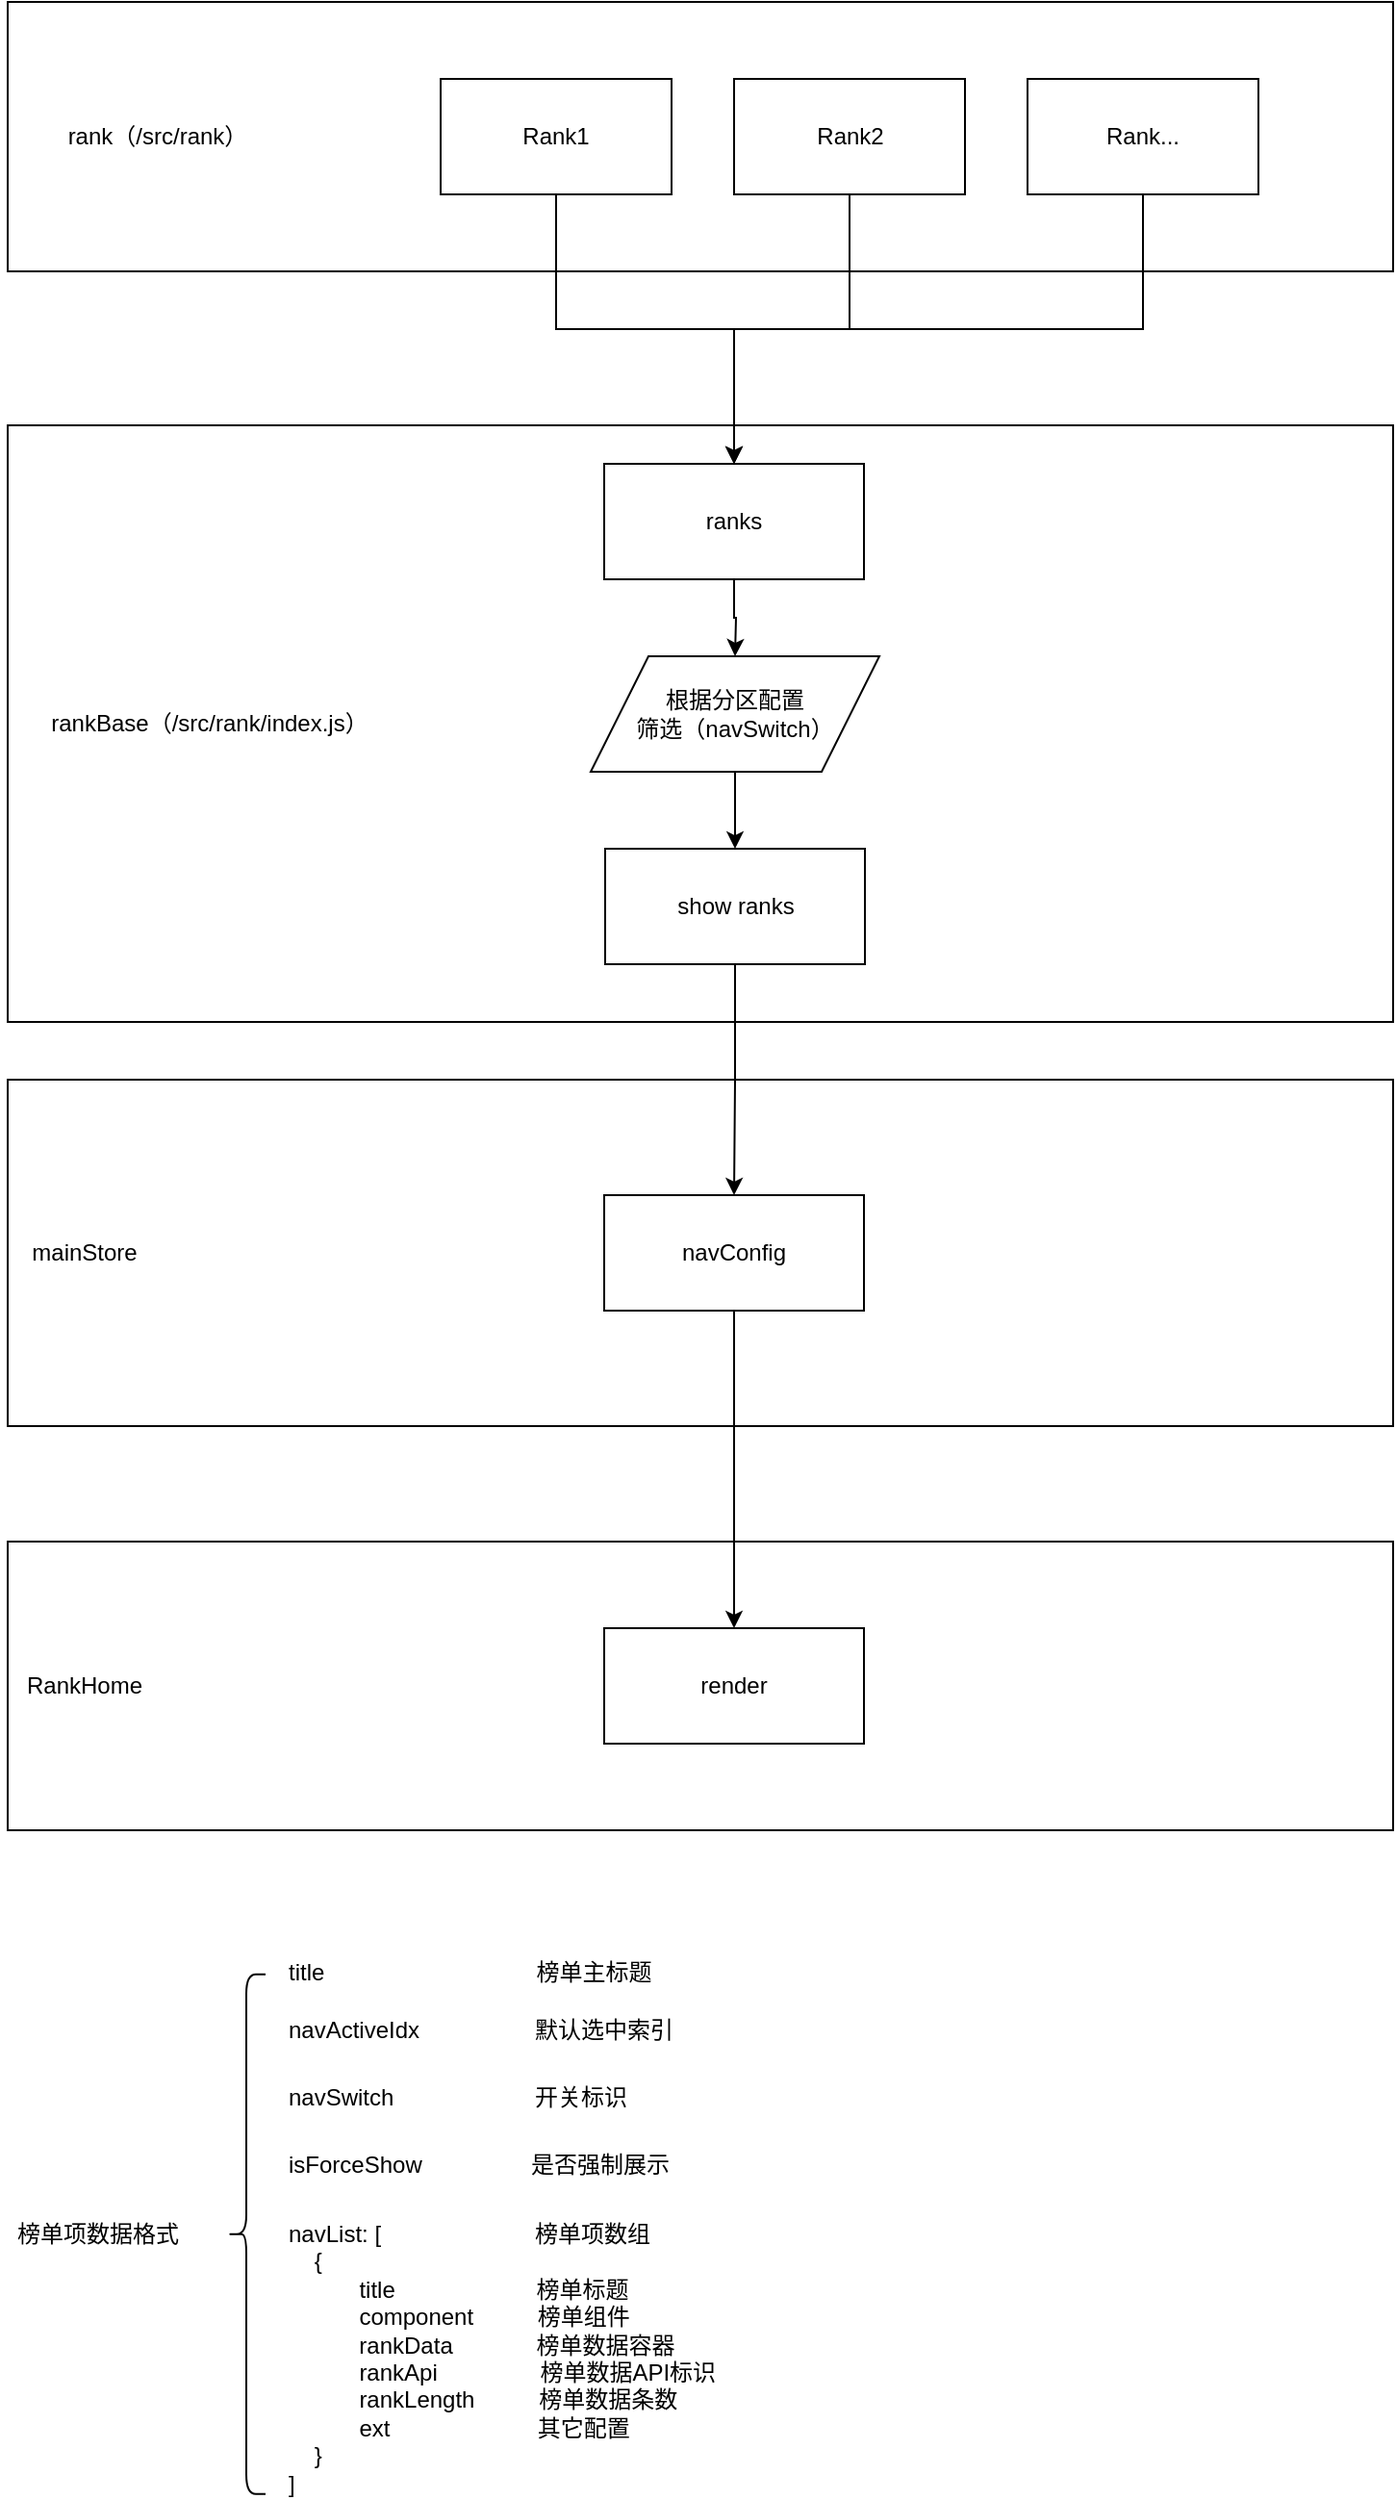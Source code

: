 <mxfile version="10.6.0" type="github"><diagram id="rc18Uj0H2NV7cQAAQsbH" name="第 1 页"><mxGraphModel dx="1200" dy="639" grid="1" gridSize="10" guides="1" tooltips="1" connect="1" arrows="1" fold="1" page="1" pageScale="1" pageWidth="827" pageHeight="1169" math="0" shadow="0"><root><mxCell id="0"/><mxCell id="1" parent="0"/><mxCell id="Torl2c-_eiMxI7CAmW1k-50" value="" style="rounded=0;whiteSpace=wrap;html=1;labelBackgroundColor=none;strokeColor=#000000;fillColor=#FFFFFF;fontSize=12;" vertex="1" parent="1"><mxGeometry x="60" y="90" width="720" height="140" as="geometry"/></mxCell><mxCell id="Torl2c-_eiMxI7CAmW1k-30" value="" style="rounded=0;whiteSpace=wrap;html=1;" vertex="1" parent="1"><mxGeometry x="60" y="890" width="720" height="150" as="geometry"/></mxCell><mxCell id="Torl2c-_eiMxI7CAmW1k-27" value="" style="rounded=0;whiteSpace=wrap;html=1;labelBackgroundColor=none;strokeColor=#000000;fillColor=#FFFFFF;fontSize=12;" vertex="1" parent="1"><mxGeometry x="60" y="650" width="720" height="180" as="geometry"/></mxCell><mxCell id="Torl2c-_eiMxI7CAmW1k-7" value="" style="rounded=0;whiteSpace=wrap;html=1;labelBackgroundColor=none;strokeColor=#000000;fillColor=#FFFFFF;fontSize=12;" vertex="1" parent="1"><mxGeometry x="60" y="310" width="720" height="310" as="geometry"/></mxCell><mxCell id="Torl2c-_eiMxI7CAmW1k-9" style="edgeStyle=orthogonalEdgeStyle;rounded=0;orthogonalLoop=1;jettySize=auto;html=1;exitX=0.5;exitY=1;exitDx=0;exitDy=0;" edge="1" parent="1" source="Torl2c-_eiMxI7CAmW1k-3" target="Torl2c-_eiMxI7CAmW1k-8"><mxGeometry relative="1" as="geometry"/></mxCell><mxCell id="Torl2c-_eiMxI7CAmW1k-3" value="Rank1" style="rounded=0;whiteSpace=wrap;html=1;" vertex="1" parent="1"><mxGeometry x="285" y="130" width="120" height="60" as="geometry"/></mxCell><mxCell id="Torl2c-_eiMxI7CAmW1k-11" style="edgeStyle=orthogonalEdgeStyle;rounded=0;orthogonalLoop=1;jettySize=auto;html=1;exitX=0.5;exitY=1;exitDx=0;exitDy=0;entryX=0.5;entryY=0;entryDx=0;entryDy=0;" edge="1" parent="1" source="Torl2c-_eiMxI7CAmW1k-4" target="Torl2c-_eiMxI7CAmW1k-8"><mxGeometry relative="1" as="geometry"/></mxCell><mxCell id="Torl2c-_eiMxI7CAmW1k-4" value="Rank2" style="rounded=0;whiteSpace=wrap;html=1;" vertex="1" parent="1"><mxGeometry x="437.5" y="130" width="120" height="60" as="geometry"/></mxCell><mxCell id="Torl2c-_eiMxI7CAmW1k-13" style="edgeStyle=orthogonalEdgeStyle;rounded=0;orthogonalLoop=1;jettySize=auto;html=1;exitX=0.5;exitY=1;exitDx=0;exitDy=0;entryX=0.5;entryY=0;entryDx=0;entryDy=0;" edge="1" parent="1" source="Torl2c-_eiMxI7CAmW1k-6" target="Torl2c-_eiMxI7CAmW1k-8"><mxGeometry relative="1" as="geometry"/></mxCell><mxCell id="Torl2c-_eiMxI7CAmW1k-6" value="Rank..." style="rounded=0;whiteSpace=wrap;html=1;" vertex="1" parent="1"><mxGeometry x="590" y="130" width="120" height="60" as="geometry"/></mxCell><mxCell id="Torl2c-_eiMxI7CAmW1k-18" style="edgeStyle=orthogonalEdgeStyle;rounded=0;orthogonalLoop=1;jettySize=auto;html=1;exitX=0.5;exitY=1;exitDx=0;exitDy=0;entryX=0.5;entryY=0;entryDx=0;entryDy=0;" edge="1" parent="1" source="Torl2c-_eiMxI7CAmW1k-8"><mxGeometry relative="1" as="geometry"><mxPoint x="438" y="430" as="targetPoint"/></mxGeometry></mxCell><mxCell id="Torl2c-_eiMxI7CAmW1k-8" value="ranks" style="rounded=0;whiteSpace=wrap;html=1;" vertex="1" parent="1"><mxGeometry x="370" y="330" width="135" height="60" as="geometry"/></mxCell><mxCell id="Torl2c-_eiMxI7CAmW1k-21" style="edgeStyle=orthogonalEdgeStyle;rounded=0;orthogonalLoop=1;jettySize=auto;html=1;exitX=0.5;exitY=1;exitDx=0;exitDy=0;entryX=0.5;entryY=0;entryDx=0;entryDy=0;" edge="1" parent="1" source="Torl2c-_eiMxI7CAmW1k-19" target="Torl2c-_eiMxI7CAmW1k-20"><mxGeometry relative="1" as="geometry"/></mxCell><mxCell id="Torl2c-_eiMxI7CAmW1k-19" value="根据分区配置&lt;br&gt;筛选（&lt;span&gt;navSwitch&lt;/span&gt;）&lt;br&gt;" style="shape=parallelogram;perimeter=parallelogramPerimeter;whiteSpace=wrap;html=1;" vertex="1" parent="1"><mxGeometry x="363" y="430" width="150" height="60" as="geometry"/></mxCell><mxCell id="Torl2c-_eiMxI7CAmW1k-26" style="edgeStyle=orthogonalEdgeStyle;rounded=0;orthogonalLoop=1;jettySize=auto;html=1;exitX=0.5;exitY=1;exitDx=0;exitDy=0;entryX=0.5;entryY=0;entryDx=0;entryDy=0;" edge="1" parent="1" source="Torl2c-_eiMxI7CAmW1k-20" target="Torl2c-_eiMxI7CAmW1k-25"><mxGeometry relative="1" as="geometry"/></mxCell><mxCell id="Torl2c-_eiMxI7CAmW1k-20" value="show ranks" style="rounded=0;whiteSpace=wrap;html=1;" vertex="1" parent="1"><mxGeometry x="370.5" y="530" width="135" height="60" as="geometry"/></mxCell><mxCell id="Torl2c-_eiMxI7CAmW1k-33" style="edgeStyle=orthogonalEdgeStyle;rounded=0;orthogonalLoop=1;jettySize=auto;html=1;exitX=0.5;exitY=1;exitDx=0;exitDy=0;entryX=0.5;entryY=0;entryDx=0;entryDy=0;" edge="1" parent="1" source="Torl2c-_eiMxI7CAmW1k-25" target="Torl2c-_eiMxI7CAmW1k-32"><mxGeometry relative="1" as="geometry"/></mxCell><mxCell id="Torl2c-_eiMxI7CAmW1k-25" value="&lt;div&gt;navConfig&lt;/div&gt;" style="rounded=0;whiteSpace=wrap;html=1;" vertex="1" parent="1"><mxGeometry x="370" y="710" width="135" height="60" as="geometry"/></mxCell><mxCell id="Torl2c-_eiMxI7CAmW1k-28" value="rankBase（/src/rank/index.js）" style="text;html=1;strokeColor=none;fillColor=none;align=center;verticalAlign=middle;whiteSpace=wrap;rounded=0;" vertex="1" parent="1"><mxGeometry x="80" y="455" width="170" height="20" as="geometry"/></mxCell><mxCell id="Torl2c-_eiMxI7CAmW1k-29" value="mainStore" style="text;html=1;strokeColor=none;fillColor=none;align=center;verticalAlign=middle;whiteSpace=wrap;rounded=0;" vertex="1" parent="1"><mxGeometry x="80" y="730" width="40" height="20" as="geometry"/></mxCell><mxCell id="Torl2c-_eiMxI7CAmW1k-31" value="RankHome" style="text;html=1;strokeColor=none;fillColor=none;align=center;verticalAlign=middle;whiteSpace=wrap;rounded=0;" vertex="1" parent="1"><mxGeometry x="80" y="955" width="40" height="20" as="geometry"/></mxCell><mxCell id="Torl2c-_eiMxI7CAmW1k-32" value="&lt;div&gt;render&lt;/div&gt;" style="rounded=0;whiteSpace=wrap;html=1;" vertex="1" parent="1"><mxGeometry x="370" y="935" width="135" height="60" as="geometry"/></mxCell><mxCell id="Torl2c-_eiMxI7CAmW1k-43" value="" style="shape=curlyBracket;whiteSpace=wrap;html=1;rounded=1;labelBackgroundColor=none;strokeColor=#000000;fillColor=#FFFFFF;fontSize=12;" vertex="1" parent="1"><mxGeometry x="174" y="1114.9" width="20" height="270" as="geometry"/></mxCell><mxCell id="Torl2c-_eiMxI7CAmW1k-44" value="title&amp;nbsp; &amp;nbsp; &amp;nbsp; &amp;nbsp; &amp;nbsp; &amp;nbsp; &amp;nbsp; &amp;nbsp; &amp;nbsp; &amp;nbsp; &amp;nbsp; &amp;nbsp; &amp;nbsp; &amp;nbsp; &amp;nbsp; &amp;nbsp; &amp;nbsp;榜单主标题" style="text;html=1;" vertex="1" parent="1"><mxGeometry x="204" y="1099.9" width="230" height="30" as="geometry"/></mxCell><mxCell id="Torl2c-_eiMxI7CAmW1k-45" value="navActiveIdx&amp;nbsp; &amp;nbsp; &amp;nbsp; &amp;nbsp; &amp;nbsp; &amp;nbsp; &amp;nbsp; &amp;nbsp; &amp;nbsp; 默认选中索引" style="text;html=1;" vertex="1" parent="1"><mxGeometry x="204" y="1129.9" width="240" height="30" as="geometry"/></mxCell><mxCell id="Torl2c-_eiMxI7CAmW1k-46" value="navSwitch&amp;nbsp; &amp;nbsp; &amp;nbsp; &amp;nbsp; &amp;nbsp; &amp;nbsp; &amp;nbsp; &amp;nbsp; &amp;nbsp; &amp;nbsp; &amp;nbsp; 开关标识" style="text;html=1;" vertex="1" parent="1"><mxGeometry x="204" y="1164.9" width="240" height="30" as="geometry"/></mxCell><mxCell id="Torl2c-_eiMxI7CAmW1k-47" value="isForceShow&amp;nbsp; &amp;nbsp; &amp;nbsp; &amp;nbsp; &amp;nbsp; &amp;nbsp; &amp;nbsp; &amp;nbsp; &amp;nbsp;是否强制展示" style="text;html=1;" vertex="1" parent="1"><mxGeometry x="204" y="1199.9" width="240" height="30" as="geometry"/></mxCell><mxCell id="Torl2c-_eiMxI7CAmW1k-48" value="navList: [&amp;nbsp; &amp;nbsp; &amp;nbsp; &amp;nbsp; &amp;nbsp; &amp;nbsp; &amp;nbsp; &amp;nbsp; &amp;nbsp; &amp;nbsp; &amp;nbsp; &amp;nbsp; 榜单项数组&lt;br&gt;&amp;nbsp; &amp;nbsp; {&lt;br&gt;&amp;nbsp; &amp;nbsp; &amp;nbsp; &amp;nbsp; &amp;nbsp; &amp;nbsp;&lt;span&gt;title&amp;nbsp; &amp;nbsp; &amp;nbsp; &amp;nbsp; &amp;nbsp; &amp;nbsp; &amp;nbsp; &amp;nbsp; &amp;nbsp; &amp;nbsp; &amp;nbsp; 榜单标题&lt;br&gt;&lt;/span&gt;&amp;nbsp; &amp;nbsp; &amp;nbsp; &amp;nbsp; &amp;nbsp; &amp;nbsp;&lt;span&gt;component&amp;nbsp; &amp;nbsp; &amp;nbsp; &amp;nbsp; &amp;nbsp; 榜单组件&lt;br&gt;&amp;nbsp; &amp;nbsp; &amp;nbsp; &amp;nbsp; &amp;nbsp; &amp;nbsp;rankData&amp;nbsp; &amp;nbsp; &amp;nbsp; &amp;nbsp; &amp;nbsp; &amp;nbsp; &amp;nbsp;榜单数据容器&lt;br&gt;&lt;/span&gt;&amp;nbsp; &amp;nbsp; &amp;nbsp; &amp;nbsp; &amp;nbsp; &amp;nbsp;&lt;span&gt;rankApi&amp;nbsp; &amp;nbsp; &amp;nbsp; &amp;nbsp; &amp;nbsp; &amp;nbsp; &amp;nbsp; &amp;nbsp; 榜单数据API标识&lt;br&gt;&lt;/span&gt;&amp;nbsp; &amp;nbsp; &amp;nbsp; &amp;nbsp; &amp;nbsp; &amp;nbsp;&lt;span&gt;rankLength&amp;nbsp; &amp;nbsp; &amp;nbsp; &amp;nbsp; &amp;nbsp; 榜单数据条数&lt;br&gt;&lt;/span&gt;&amp;nbsp; &amp;nbsp; &amp;nbsp; &amp;nbsp; &amp;nbsp; &amp;nbsp;&lt;span&gt;ext&amp;nbsp; &amp;nbsp; &amp;nbsp; &amp;nbsp; &amp;nbsp; &amp;nbsp; &amp;nbsp; &amp;nbsp; &amp;nbsp; &amp;nbsp; &amp;nbsp; &amp;nbsp;其它配置&lt;/span&gt;&lt;br&gt;&amp;nbsp; &amp;nbsp; }&lt;br&gt;]" style="text;html=1;" vertex="1" parent="1"><mxGeometry x="204" y="1235.9" width="240" height="139" as="geometry"/></mxCell><mxCell id="Torl2c-_eiMxI7CAmW1k-49" value="榜单项数据格式" style="text;html=1;strokeColor=none;fillColor=none;align=center;verticalAlign=middle;whiteSpace=wrap;rounded=0;labelBackgroundColor=none;fontSize=12;" vertex="1" parent="1"><mxGeometry x="56.5" y="1240" width="100" height="20" as="geometry"/></mxCell><mxCell id="Torl2c-_eiMxI7CAmW1k-51" value="rank（/src/rank）" style="text;html=1;strokeColor=none;fillColor=none;align=center;verticalAlign=middle;whiteSpace=wrap;rounded=0;labelBackgroundColor=none;fontSize=12;" vertex="1" parent="1"><mxGeometry x="77.5" y="150" width="120" height="20" as="geometry"/></mxCell></root></mxGraphModel></diagram></mxfile>
